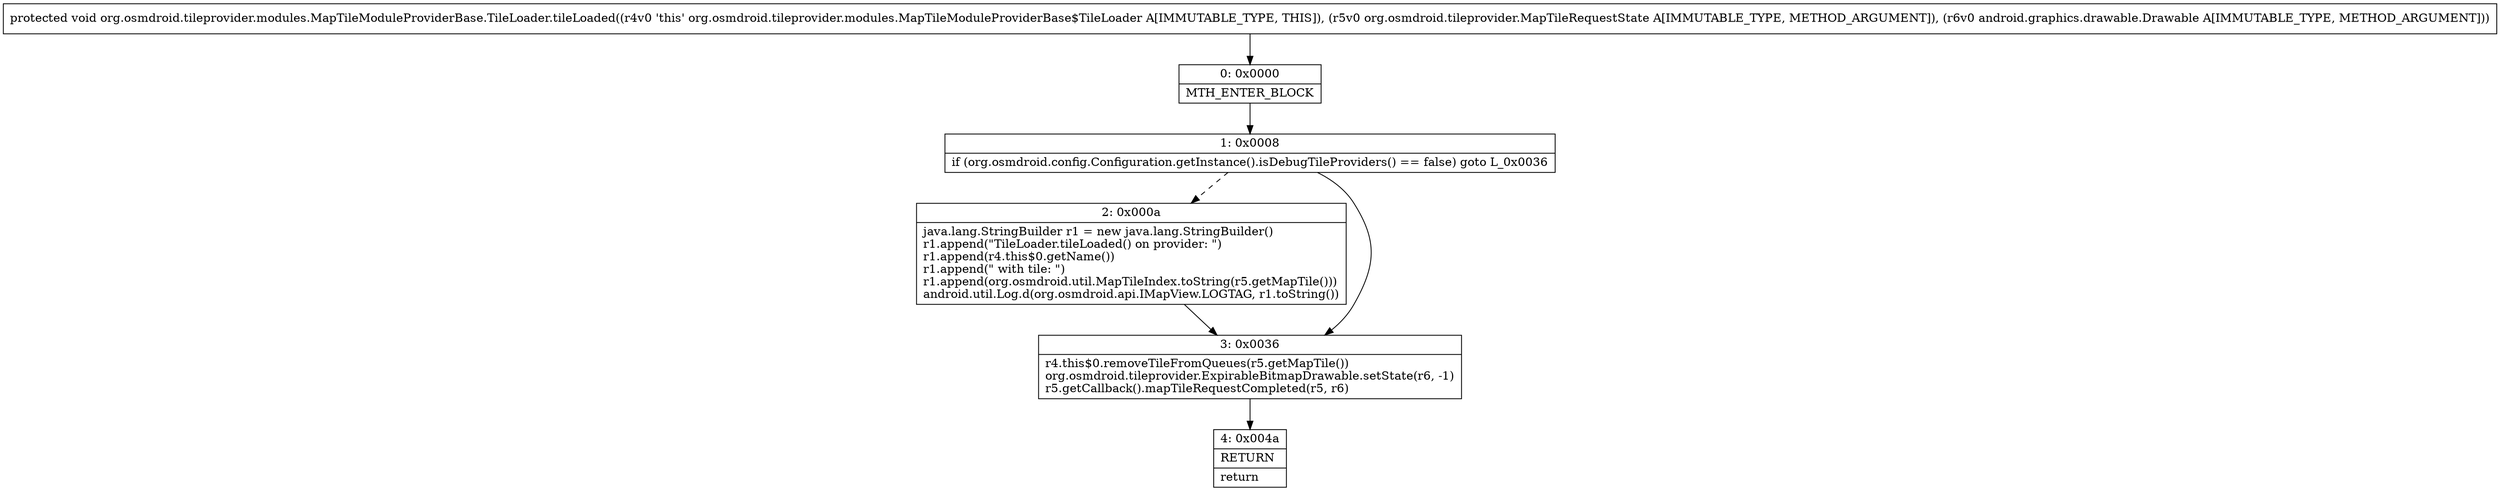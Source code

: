 digraph "CFG fororg.osmdroid.tileprovider.modules.MapTileModuleProviderBase.TileLoader.tileLoaded(Lorg\/osmdroid\/tileprovider\/MapTileRequestState;Landroid\/graphics\/drawable\/Drawable;)V" {
Node_0 [shape=record,label="{0\:\ 0x0000|MTH_ENTER_BLOCK\l}"];
Node_1 [shape=record,label="{1\:\ 0x0008|if (org.osmdroid.config.Configuration.getInstance().isDebugTileProviders() == false) goto L_0x0036\l}"];
Node_2 [shape=record,label="{2\:\ 0x000a|java.lang.StringBuilder r1 = new java.lang.StringBuilder()\lr1.append(\"TileLoader.tileLoaded() on provider: \")\lr1.append(r4.this$0.getName())\lr1.append(\" with tile: \")\lr1.append(org.osmdroid.util.MapTileIndex.toString(r5.getMapTile()))\landroid.util.Log.d(org.osmdroid.api.IMapView.LOGTAG, r1.toString())\l}"];
Node_3 [shape=record,label="{3\:\ 0x0036|r4.this$0.removeTileFromQueues(r5.getMapTile())\lorg.osmdroid.tileprovider.ExpirableBitmapDrawable.setState(r6, \-1)\lr5.getCallback().mapTileRequestCompleted(r5, r6)\l}"];
Node_4 [shape=record,label="{4\:\ 0x004a|RETURN\l|return\l}"];
MethodNode[shape=record,label="{protected void org.osmdroid.tileprovider.modules.MapTileModuleProviderBase.TileLoader.tileLoaded((r4v0 'this' org.osmdroid.tileprovider.modules.MapTileModuleProviderBase$TileLoader A[IMMUTABLE_TYPE, THIS]), (r5v0 org.osmdroid.tileprovider.MapTileRequestState A[IMMUTABLE_TYPE, METHOD_ARGUMENT]), (r6v0 android.graphics.drawable.Drawable A[IMMUTABLE_TYPE, METHOD_ARGUMENT])) }"];
MethodNode -> Node_0;
Node_0 -> Node_1;
Node_1 -> Node_2[style=dashed];
Node_1 -> Node_3;
Node_2 -> Node_3;
Node_3 -> Node_4;
}

